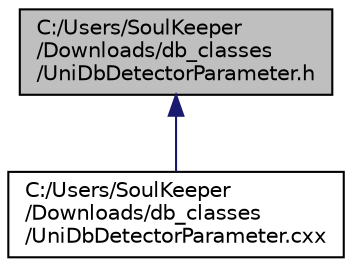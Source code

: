 digraph "C:/Users/SoulKeeper/Downloads/db_classes/UniDbDetectorParameter.h"
{
  edge [fontname="Helvetica",fontsize="10",labelfontname="Helvetica",labelfontsize="10"];
  node [fontname="Helvetica",fontsize="10",shape=record];
  Node1 [label="C:/Users/SoulKeeper\l/Downloads/db_classes\l/UniDbDetectorParameter.h",height=0.2,width=0.4,color="black", fillcolor="grey75", style="filled", fontcolor="black"];
  Node1 -> Node2 [dir="back",color="midnightblue",fontsize="10",style="solid",fontname="Helvetica"];
  Node2 [label="C:/Users/SoulKeeper\l/Downloads/db_classes\l/UniDbDetectorParameter.cxx",height=0.2,width=0.4,color="black", fillcolor="white", style="filled",URL="$_uni_db_detector_parameter_8cxx.html"];
}
